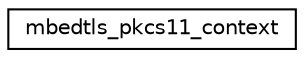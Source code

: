 digraph "Graphical Class Hierarchy"
{
 // LATEX_PDF_SIZE
  edge [fontname="Helvetica",fontsize="10",labelfontname="Helvetica",labelfontsize="10"];
  node [fontname="Helvetica",fontsize="10",shape=record];
  rankdir="LR";
  Node0 [label="mbedtls_pkcs11_context",height=0.2,width=0.4,color="black", fillcolor="white", style="filled",URL="$d1/d63/structmbedtls__pkcs11__context.html",tooltip=" "];
}
